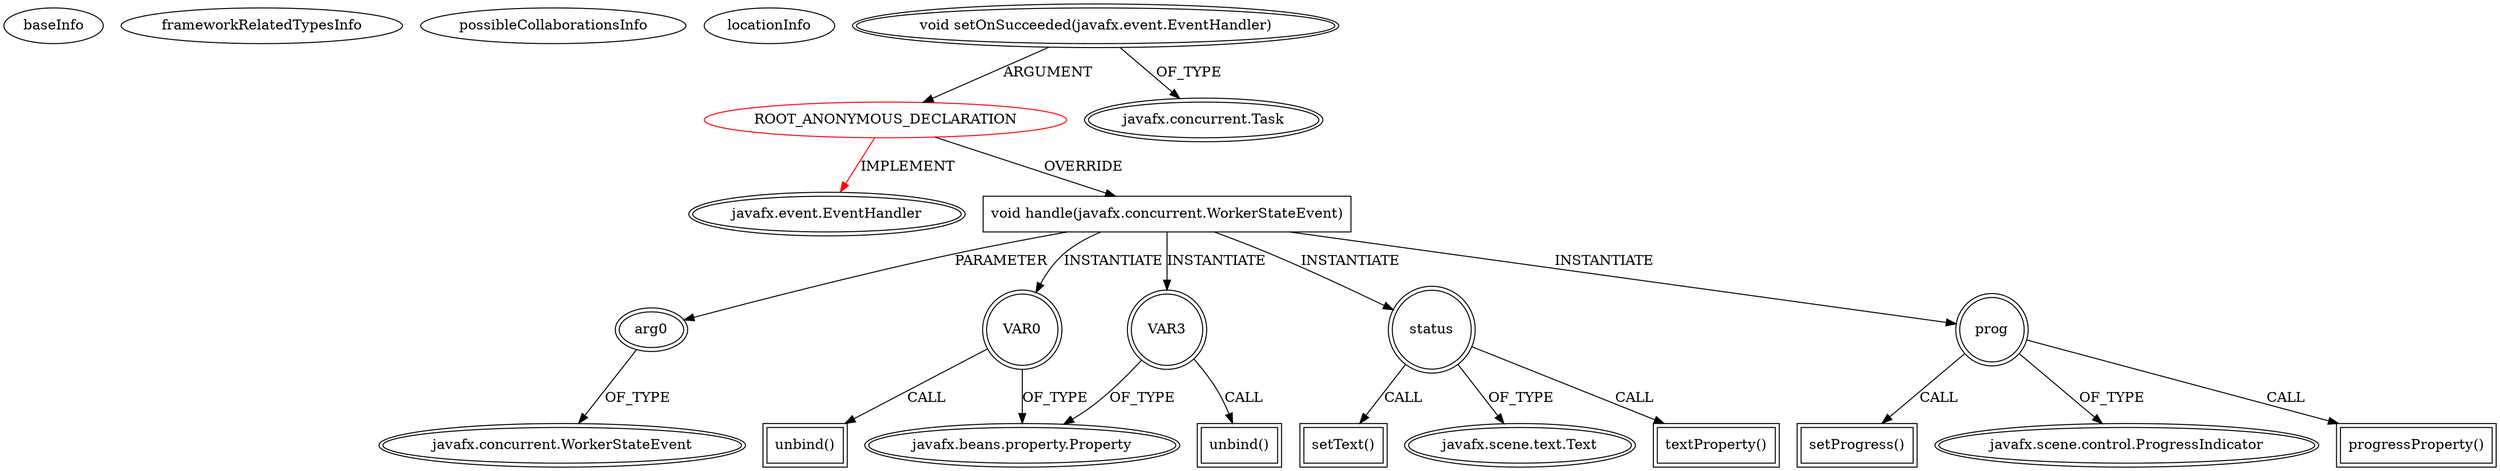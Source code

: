 digraph {
baseInfo[graphId=4604,category="extension_graph",isAnonymous=true,possibleRelation=false]
frameworkRelatedTypesInfo[0="javafx.event.EventHandler"]
possibleCollaborationsInfo[]
locationInfo[projectName="tyduptyler13-AutoCAMS-Parser",filePath="/tyduptyler13-AutoCAMS-Parser/AutoCAMS-Parser-master/src/com/myuplay/AutoCAMS/Main.java",contextSignature="void handle(javafx.event.ActionEvent)",graphId="4604"]
0[label="ROOT_ANONYMOUS_DECLARATION",vertexType="ROOT_ANONYMOUS_DECLARATION",isFrameworkType=false,color=red]
1[label="javafx.event.EventHandler",vertexType="FRAMEWORK_INTERFACE_TYPE",isFrameworkType=true,peripheries=2]
2[label="void setOnSucceeded(javafx.event.EventHandler)",vertexType="OUTSIDE_CALL",isFrameworkType=true,peripheries=2]
3[label="javafx.concurrent.Task",vertexType="FRAMEWORK_CLASS_TYPE",isFrameworkType=true,peripheries=2]
4[label="void handle(javafx.concurrent.WorkerStateEvent)",vertexType="OVERRIDING_METHOD_DECLARATION",isFrameworkType=false,shape=box]
5[label="arg0",vertexType="PARAMETER_DECLARATION",isFrameworkType=true,peripheries=2]
6[label="javafx.concurrent.WorkerStateEvent",vertexType="FRAMEWORK_CLASS_TYPE",isFrameworkType=true,peripheries=2]
7[label="VAR0",vertexType="VARIABLE_EXPRESION",isFrameworkType=true,peripheries=2,shape=circle]
9[label="javafx.beans.property.Property",vertexType="FRAMEWORK_INTERFACE_TYPE",isFrameworkType=true,peripheries=2]
8[label="unbind()",vertexType="INSIDE_CALL",isFrameworkType=true,peripheries=2,shape=box]
10[label="status",vertexType="VARIABLE_EXPRESION",isFrameworkType=true,peripheries=2,shape=circle]
12[label="javafx.scene.text.Text",vertexType="FRAMEWORK_CLASS_TYPE",isFrameworkType=true,peripheries=2]
11[label="textProperty()",vertexType="INSIDE_CALL",isFrameworkType=true,peripheries=2,shape=box]
14[label="setText()",vertexType="INSIDE_CALL",isFrameworkType=true,peripheries=2,shape=box]
15[label="VAR3",vertexType="VARIABLE_EXPRESION",isFrameworkType=true,peripheries=2,shape=circle]
16[label="unbind()",vertexType="INSIDE_CALL",isFrameworkType=true,peripheries=2,shape=box]
18[label="prog",vertexType="VARIABLE_EXPRESION",isFrameworkType=true,peripheries=2,shape=circle]
20[label="javafx.scene.control.ProgressIndicator",vertexType="FRAMEWORK_CLASS_TYPE",isFrameworkType=true,peripheries=2]
19[label="progressProperty()",vertexType="INSIDE_CALL",isFrameworkType=true,peripheries=2,shape=box]
22[label="setProgress()",vertexType="INSIDE_CALL",isFrameworkType=true,peripheries=2,shape=box]
0->1[label="IMPLEMENT",color=red]
2->0[label="ARGUMENT"]
2->3[label="OF_TYPE"]
0->4[label="OVERRIDE"]
5->6[label="OF_TYPE"]
4->5[label="PARAMETER"]
4->7[label="INSTANTIATE"]
7->9[label="OF_TYPE"]
7->8[label="CALL"]
4->10[label="INSTANTIATE"]
10->12[label="OF_TYPE"]
10->11[label="CALL"]
10->14[label="CALL"]
4->15[label="INSTANTIATE"]
15->9[label="OF_TYPE"]
15->16[label="CALL"]
4->18[label="INSTANTIATE"]
18->20[label="OF_TYPE"]
18->19[label="CALL"]
18->22[label="CALL"]
}
